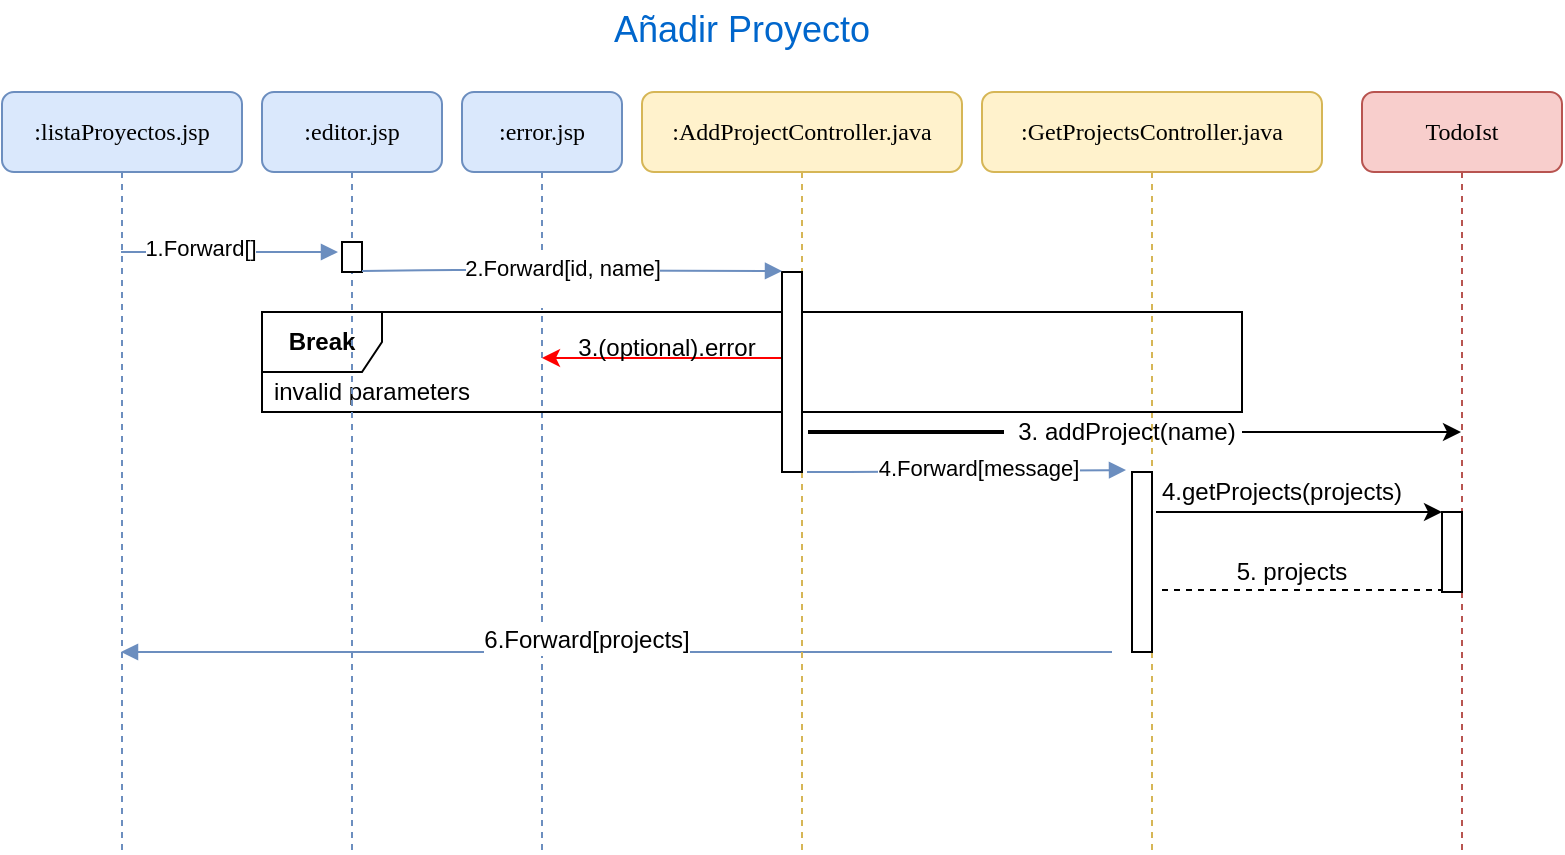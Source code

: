 <mxfile version="10.6.5" type="device"><diagram id="yp5eOXnWWhAM8hzOvLPl" name="Page-1"><mxGraphModel dx="1080" dy="435" grid="1" gridSize="10" guides="1" tooltips="1" connect="1" arrows="1" fold="1" page="1" pageScale="1" pageWidth="827" pageHeight="1169" math="0" shadow="0"><root><mxCell id="0"/><mxCell id="1" parent="0"/><mxCell id="wlyPL2XYXKpHyOR9VX9O-1" value="1.Forward[]&lt;br&gt;&lt;br&gt;" style="html=1;verticalAlign=bottom;endArrow=block;fillColor=#dae8fc;strokeColor=#6c8ebf;rounded=1;" edge="1" parent="1"><mxGeometry x="-0.296" y="-20" relative="1" as="geometry"><mxPoint x="79.5" y="160" as="sourcePoint"/><mxPoint x="188" y="160" as="targetPoint"/><Array as="points"><mxPoint x="90" y="160"/></Array><mxPoint x="1" as="offset"/></mxGeometry></mxCell><mxCell id="wlyPL2XYXKpHyOR9VX9O-2" value=":error.jsp" style="shape=umlLifeline;perimeter=lifelinePerimeter;whiteSpace=wrap;html=1;container=1;collapsible=0;recursiveResize=0;outlineConnect=0;rounded=1;shadow=0;comic=0;labelBackgroundColor=none;strokeColor=#6c8ebf;strokeWidth=1;fillColor=#dae8fc;fontFamily=Verdana;fontSize=12;align=center;" vertex="1" parent="1"><mxGeometry x="250" y="80" width="80" height="380" as="geometry"/></mxCell><mxCell id="wlyPL2XYXKpHyOR9VX9O-3" value=":GetProjectsController.java" style="shape=umlLifeline;perimeter=lifelinePerimeter;whiteSpace=wrap;html=1;container=1;collapsible=0;recursiveResize=0;outlineConnect=0;rounded=1;shadow=0;comic=0;labelBackgroundColor=none;strokeColor=#d6b656;strokeWidth=1;fillColor=#fff2cc;fontFamily=Verdana;fontSize=12;align=center;" vertex="1" parent="1"><mxGeometry x="510" y="80" width="170" height="380" as="geometry"/></mxCell><mxCell id="wlyPL2XYXKpHyOR9VX9O-4" value="" style="html=1;points=[];perimeter=orthogonalPerimeter;rounded=0;shadow=0;comic=0;labelBackgroundColor=none;strokeColor=#000000;strokeWidth=1;fillColor=#FFFFFF;fontFamily=Verdana;fontSize=12;fontColor=#000000;align=center;" vertex="1" parent="wlyPL2XYXKpHyOR9VX9O-3"><mxGeometry x="75" y="190" width="10" height="90" as="geometry"/></mxCell><mxCell id="wlyPL2XYXKpHyOR9VX9O-5" value="TodoIst" style="shape=umlLifeline;perimeter=lifelinePerimeter;whiteSpace=wrap;html=1;container=1;collapsible=0;recursiveResize=0;outlineConnect=0;rounded=1;shadow=0;comic=0;labelBackgroundColor=none;strokeColor=#b85450;strokeWidth=1;fillColor=#f8cecc;fontFamily=Verdana;fontSize=12;align=center;" vertex="1" parent="1"><mxGeometry x="700" y="80" width="100" height="380" as="geometry"/></mxCell><mxCell id="wlyPL2XYXKpHyOR9VX9O-6" value="" style="html=1;points=[];perimeter=orthogonalPerimeter;rounded=0;shadow=0;comic=0;labelBackgroundColor=none;strokeColor=#000000;strokeWidth=1;fillColor=#FFFFFF;fontFamily=Verdana;fontSize=12;fontColor=#000000;align=center;" vertex="1" parent="wlyPL2XYXKpHyOR9VX9O-5"><mxGeometry x="40" y="210" width="10" height="40" as="geometry"/></mxCell><mxCell id="wlyPL2XYXKpHyOR9VX9O-7" value="&lt;b&gt;Break&lt;/b&gt;" style="shape=umlFrame;whiteSpace=wrap;html=1;fillColor=#FFFFFF;gradientColor=none;" vertex="1" parent="1"><mxGeometry x="150" y="190" width="490" height="50" as="geometry"/></mxCell><mxCell id="wlyPL2XYXKpHyOR9VX9O-8" value="" style="endArrow=classic;html=1;" edge="1" parent="1" source="wlyPL2XYXKpHyOR9VX9O-24" target="wlyPL2XYXKpHyOR9VX9O-5"><mxGeometry width="50" height="50" relative="1" as="geometry"><mxPoint x="422.5" y="250" as="sourcePoint"/><mxPoint x="502.5" y="250" as="targetPoint"/></mxGeometry></mxCell><mxCell id="wlyPL2XYXKpHyOR9VX9O-9" value="" style="endArrow=none;dashed=1;html=1;" edge="1" parent="1"><mxGeometry width="50" height="50" relative="1" as="geometry"><mxPoint x="600" y="329" as="sourcePoint"/><mxPoint x="740" y="329" as="targetPoint"/></mxGeometry></mxCell><mxCell id="wlyPL2XYXKpHyOR9VX9O-10" value="" style="shape=image;html=1;verticalAlign=top;verticalLabelPosition=bottom;labelBackgroundColor=#ffffff;imageAspect=0;aspect=fixed;image=https://cdn4.iconfinder.com/data/icons/ionicons/512/icon-ios7-arrow-right-128.png;rotation=178;" vertex="1" parent="1"><mxGeometry x="590" y="320" width="20" height="20" as="geometry"/></mxCell><mxCell id="wlyPL2XYXKpHyOR9VX9O-11" value="" style="endArrow=classic;html=1;fillColor=#FF0000;strokeColor=#FF0000;exitX=1.05;exitY=0.43;exitDx=0;exitDy=0;exitPerimeter=0;" edge="1" parent="1" source="wlyPL2XYXKpHyOR9VX9O-20" target="wlyPL2XYXKpHyOR9VX9O-2"><mxGeometry width="50" height="50" relative="1" as="geometry"><mxPoint x="440" y="410" as="sourcePoint"/><mxPoint x="410" y="330" as="targetPoint"/></mxGeometry></mxCell><mxCell id="wlyPL2XYXKpHyOR9VX9O-12" value="invalid parameters" style="text;html=1;strokeColor=none;fillColor=none;align=center;verticalAlign=middle;whiteSpace=wrap;rounded=0;" vertex="1" parent="1"><mxGeometry x="150" y="220" width="110" height="20" as="geometry"/></mxCell><mxCell id="wlyPL2XYXKpHyOR9VX9O-13" value="3.(optional).error&lt;br&gt;&lt;br&gt;" style="text;html=1;strokeColor=none;fillColor=none;align=center;verticalAlign=middle;whiteSpace=wrap;rounded=0;" vertex="1" parent="1"><mxGeometry x="300" y="205" width="105" height="20" as="geometry"/></mxCell><mxCell id="wlyPL2XYXKpHyOR9VX9O-14" value="&lt;font color=&quot;#0066cc&quot;&gt;&lt;span style=&quot;font-size: 18px&quot;&gt;Añadir Proyecto&lt;/span&gt;&lt;/font&gt;&lt;br&gt;" style="text;html=1;strokeColor=none;fillColor=none;align=center;verticalAlign=middle;whiteSpace=wrap;rounded=0;" vertex="1" parent="1"><mxGeometry x="315" y="34" width="150" height="30" as="geometry"/></mxCell><mxCell id="wlyPL2XYXKpHyOR9VX9O-15" value="" style="html=1;verticalAlign=bottom;endArrow=block;fillColor=#dae8fc;strokeColor=#6c8ebf;rounded=1;" edge="1" parent="1"><mxGeometry x="-0.616" relative="1" as="geometry"><mxPoint x="575" y="360" as="sourcePoint"/><mxPoint x="79.5" y="360" as="targetPoint"/><Array as="points"/><mxPoint as="offset"/></mxGeometry></mxCell><mxCell id="wlyPL2XYXKpHyOR9VX9O-16" value="6.Forward[projects]" style="text;html=1;resizable=0;points=[];align=center;verticalAlign=middle;labelBackgroundColor=#ffffff;" vertex="1" connectable="0" parent="wlyPL2XYXKpHyOR9VX9O-15"><mxGeometry x="-0.896" y="-2" relative="1" as="geometry"><mxPoint x="-237" y="-4" as="offset"/></mxGeometry></mxCell><mxCell id="wlyPL2XYXKpHyOR9VX9O-17" value=":editor.jsp" style="shape=umlLifeline;perimeter=lifelinePerimeter;whiteSpace=wrap;html=1;container=1;collapsible=0;recursiveResize=0;outlineConnect=0;rounded=1;shadow=0;comic=0;labelBackgroundColor=none;strokeColor=#6c8ebf;strokeWidth=1;fillColor=#dae8fc;fontFamily=Verdana;fontSize=12;align=center;" vertex="1" parent="1"><mxGeometry x="150" y="80" width="90" height="380" as="geometry"/></mxCell><mxCell id="wlyPL2XYXKpHyOR9VX9O-18" value="" style="html=1;points=[];perimeter=orthogonalPerimeter;rounded=0;shadow=0;comic=0;labelBackgroundColor=none;strokeColor=#000000;strokeWidth=1;fillColor=#FFFFFF;fontFamily=Verdana;fontSize=12;fontColor=#000000;align=center;" vertex="1" parent="wlyPL2XYXKpHyOR9VX9O-17"><mxGeometry x="40" y="75" width="10" height="15" as="geometry"/></mxCell><mxCell id="wlyPL2XYXKpHyOR9VX9O-19" value=":AddProjectController.java" style="shape=umlLifeline;perimeter=lifelinePerimeter;whiteSpace=wrap;html=1;container=1;collapsible=0;recursiveResize=0;outlineConnect=0;rounded=1;shadow=0;comic=0;labelBackgroundColor=none;strokeColor=#d6b656;strokeWidth=1;fillColor=#fff2cc;fontFamily=Verdana;fontSize=12;align=center;" vertex="1" parent="1"><mxGeometry x="340" y="80" width="160" height="380" as="geometry"/></mxCell><mxCell id="wlyPL2XYXKpHyOR9VX9O-20" value="" style="html=1;points=[];perimeter=orthogonalPerimeter;rounded=0;shadow=0;comic=0;labelBackgroundColor=none;strokeColor=#000000;strokeWidth=1;fillColor=#FFFFFF;fontFamily=Verdana;fontSize=12;fontColor=#000000;align=center;" vertex="1" parent="wlyPL2XYXKpHyOR9VX9O-19"><mxGeometry x="70" y="90" width="10" height="100" as="geometry"/></mxCell><mxCell id="wlyPL2XYXKpHyOR9VX9O-21" value="2.Forward[id, name]&lt;br&gt;&lt;br&gt;" style="html=1;verticalAlign=bottom;endArrow=block;fillColor=#dae8fc;strokeColor=#6c8ebf;rounded=1;" edge="1" parent="1"><mxGeometry x="-0.047" y="-21" relative="1" as="geometry"><mxPoint x="200" y="169.5" as="sourcePoint"/><mxPoint x="410" y="169.5" as="targetPoint"/><Array as="points"><mxPoint x="240.5" y="169"/></Array><mxPoint as="offset"/></mxGeometry></mxCell><mxCell id="wlyPL2XYXKpHyOR9VX9O-22" value="4.Forward[message]&lt;br&gt;&lt;br&gt;" style="html=1;verticalAlign=bottom;endArrow=block;fillColor=#dae8fc;strokeColor=#6c8ebf;rounded=1;entryX=-0.3;entryY=-0.011;entryDx=0;entryDy=0;entryPerimeter=0;" edge="1" parent="1" target="wlyPL2XYXKpHyOR9VX9O-4"><mxGeometry x="0.051" y="-20" relative="1" as="geometry"><mxPoint x="422.5" y="270" as="sourcePoint"/><mxPoint x="570" y="270" as="targetPoint"/><Array as="points"><mxPoint x="453" y="270"/></Array><mxPoint x="1" as="offset"/></mxGeometry></mxCell><mxCell id="wlyPL2XYXKpHyOR9VX9O-23" value="" style="endArrow=classic;html=1;exitX=1.2;exitY=0.222;exitDx=0;exitDy=0;exitPerimeter=0;" edge="1" parent="1" source="wlyPL2XYXKpHyOR9VX9O-4"><mxGeometry width="50" height="50" relative="1" as="geometry"><mxPoint x="600" y="290" as="sourcePoint"/><mxPoint x="740" y="290" as="targetPoint"/></mxGeometry></mxCell><mxCell id="wlyPL2XYXKpHyOR9VX9O-24" value="3. addProject(name)" style="text;html=1;strokeColor=none;fillColor=none;align=center;verticalAlign=middle;whiteSpace=wrap;rounded=0;" vertex="1" parent="1"><mxGeometry x="525" y="240" width="115" height="20" as="geometry"/></mxCell><mxCell id="wlyPL2XYXKpHyOR9VX9O-25" value="" style="line;strokeWidth=2;html=1;" vertex="1" parent="1"><mxGeometry x="423" y="245" width="98" height="10" as="geometry"/></mxCell><mxCell id="wlyPL2XYXKpHyOR9VX9O-26" value="4.getProjects(projects)" style="text;html=1;strokeColor=none;fillColor=none;align=center;verticalAlign=middle;whiteSpace=wrap;rounded=0;" vertex="1" parent="1"><mxGeometry x="640" y="270" width="40" height="20" as="geometry"/></mxCell><mxCell id="wlyPL2XYXKpHyOR9VX9O-27" value="5. projects" style="text;html=1;strokeColor=none;fillColor=none;align=center;verticalAlign=middle;whiteSpace=wrap;rounded=0;" vertex="1" parent="1"><mxGeometry x="630" y="310" width="70" height="20" as="geometry"/></mxCell><mxCell id="wlyPL2XYXKpHyOR9VX9O-28" value=":listaProyectos.jsp" style="shape=umlLifeline;perimeter=lifelinePerimeter;whiteSpace=wrap;html=1;container=1;collapsible=0;recursiveResize=0;outlineConnect=0;rounded=1;shadow=0;comic=0;labelBackgroundColor=none;strokeColor=#6c8ebf;strokeWidth=1;fillColor=#dae8fc;fontFamily=Verdana;fontSize=12;align=center;" vertex="1" parent="1"><mxGeometry x="20" y="80" width="120" height="380" as="geometry"/></mxCell></root></mxGraphModel></diagram></mxfile>